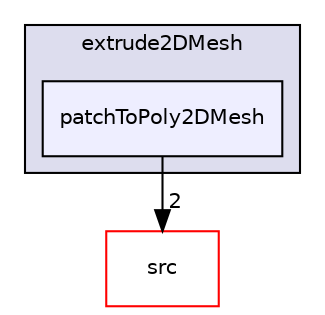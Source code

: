 digraph "applications/utilities/mesh/generation/extrude2DMesh/extrude2DMesh/patchToPoly2DMesh" {
  bgcolor=transparent;
  compound=true
  node [ fontsize="10", fontname="Helvetica"];
  edge [ labelfontsize="10", labelfontname="Helvetica"];
  subgraph clusterdir_7c98efa7a893c5bc6225cfc4fa4a3182 {
    graph [ bgcolor="#ddddee", pencolor="black", label="extrude2DMesh" fontname="Helvetica", fontsize="10", URL="dir_7c98efa7a893c5bc6225cfc4fa4a3182.html"]
  dir_0fc462f62a8552f0f8ea2c671f37a29e [shape=box, label="patchToPoly2DMesh", style="filled", fillcolor="#eeeeff", pencolor="black", URL="dir_0fc462f62a8552f0f8ea2c671f37a29e.html"];
  }
  dir_68267d1309a1af8e8297ef4c3efbcdba [shape=box label="src" color="red" URL="dir_68267d1309a1af8e8297ef4c3efbcdba.html"];
  dir_0fc462f62a8552f0f8ea2c671f37a29e->dir_68267d1309a1af8e8297ef4c3efbcdba [headlabel="2", labeldistance=1.5 headhref="dir_000506_000730.html"];
}
